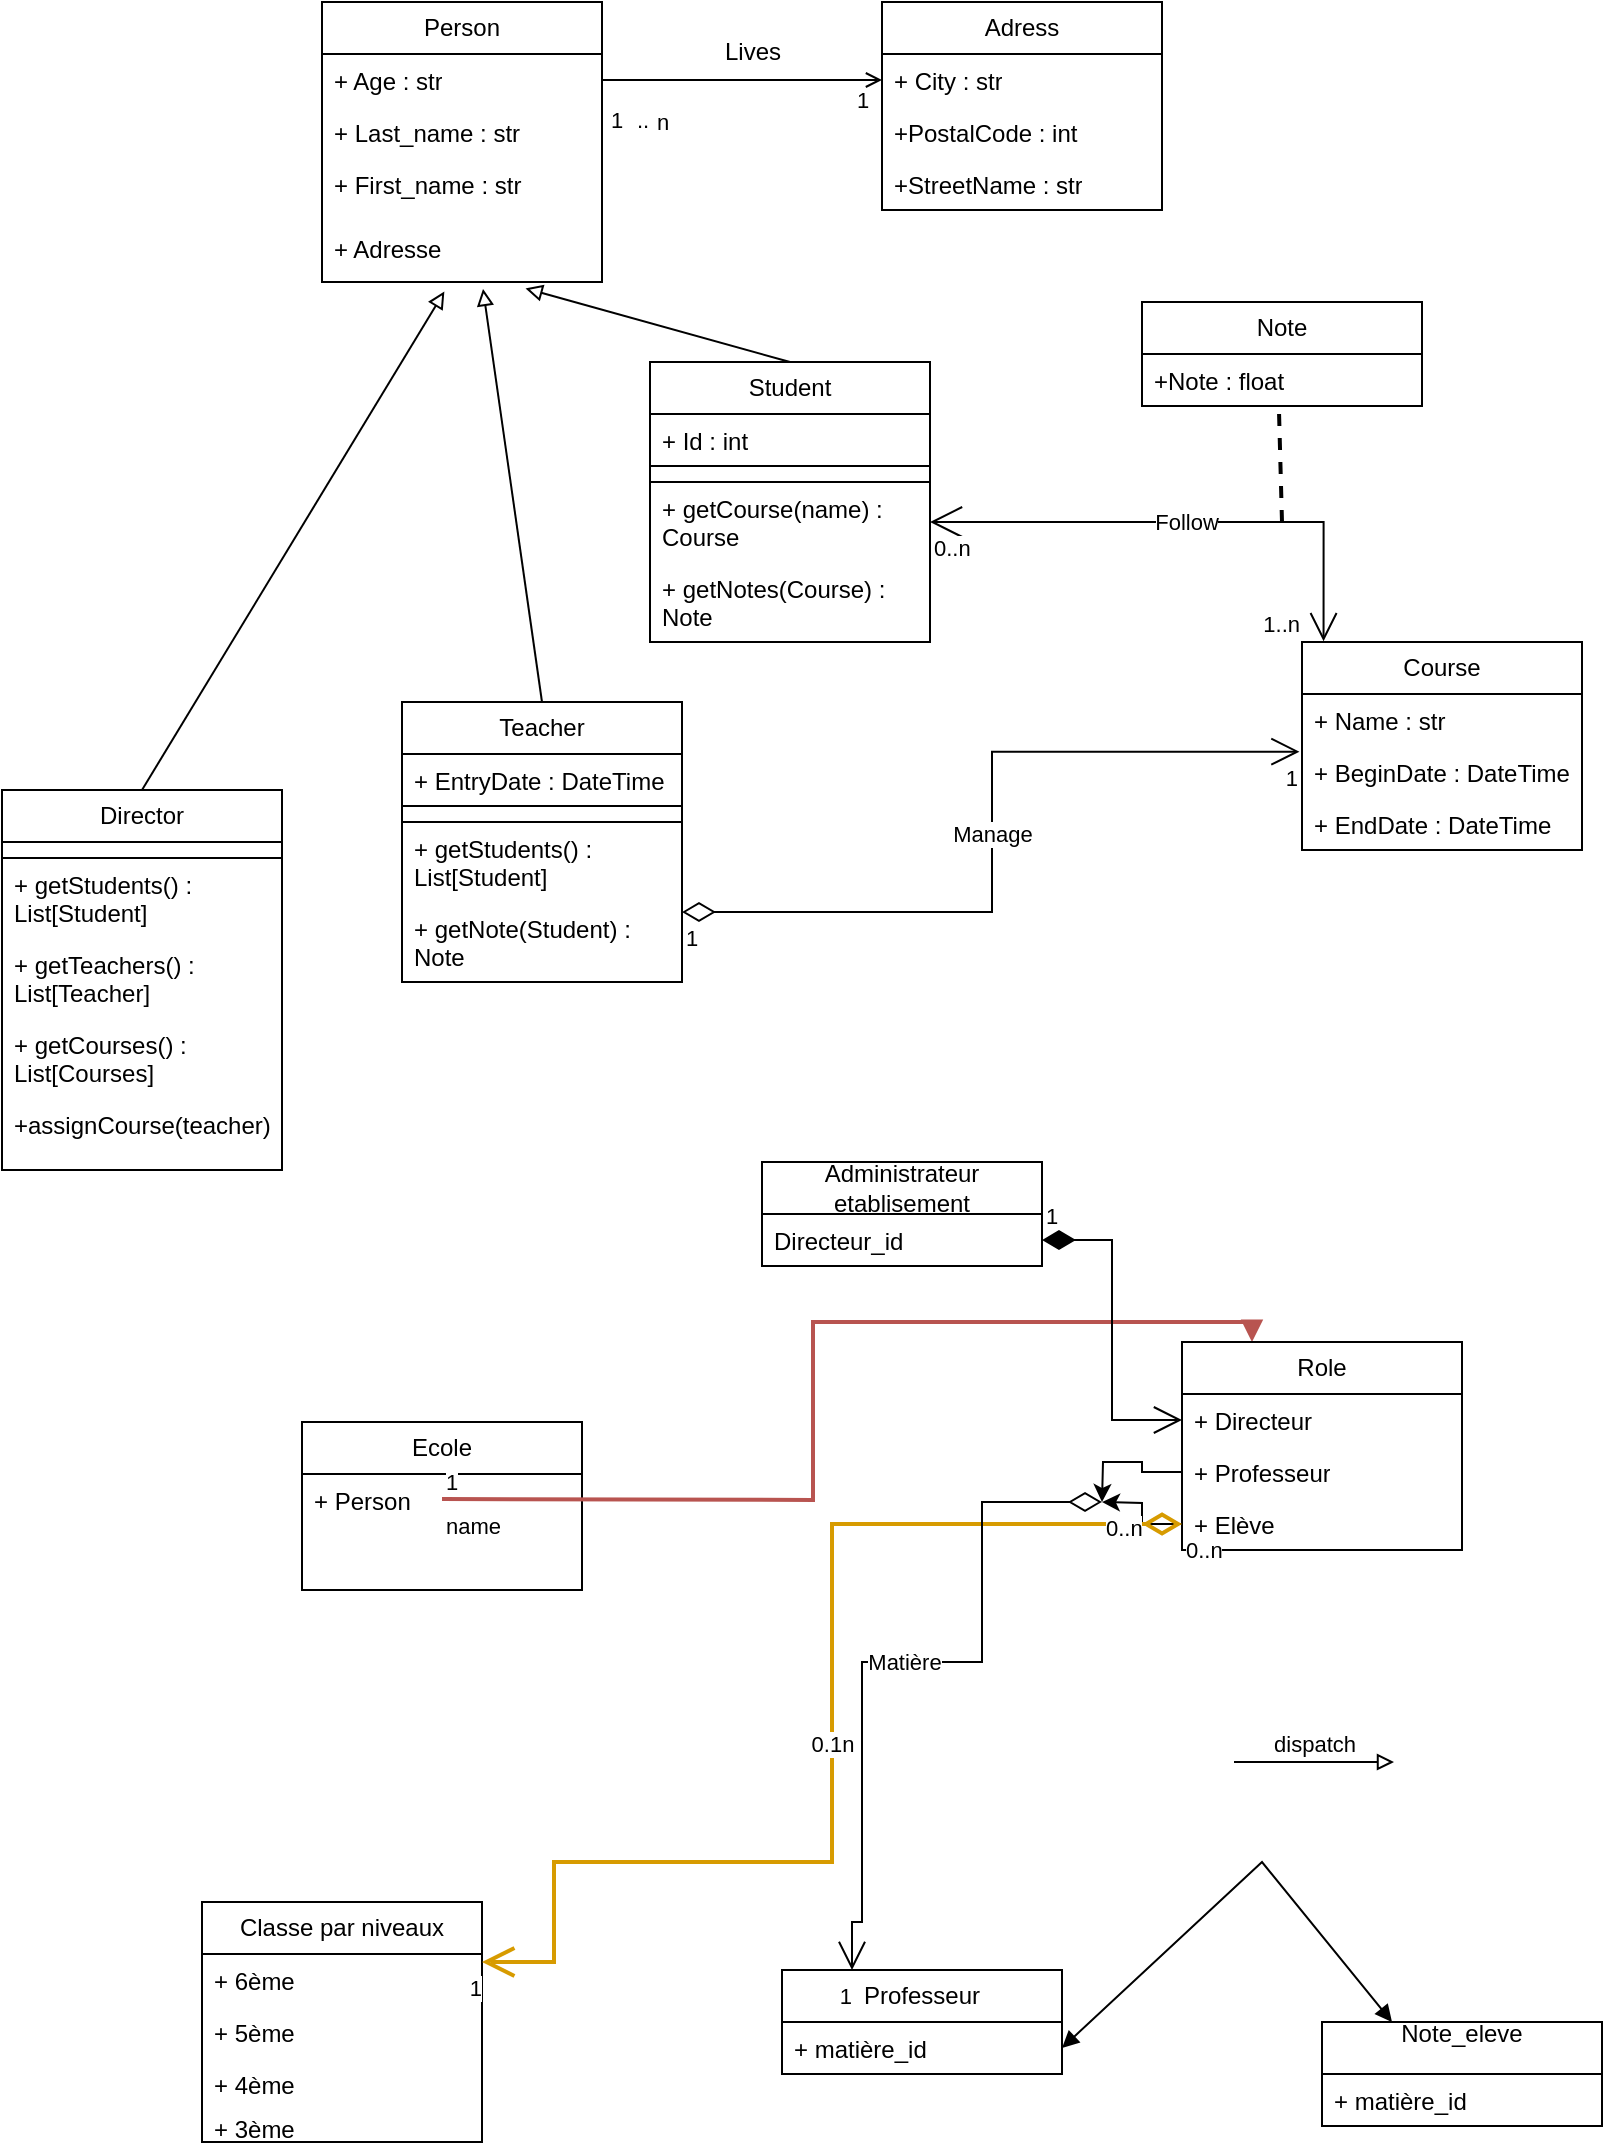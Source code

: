 <mxfile version="22.1.22" type="embed">
  <diagram name="Page-1" id="5e1hApsxt1_k2KYxcRRe">
    <mxGraphModel dx="1444" dy="544" grid="1" gridSize="10" guides="1" tooltips="1" connect="1" arrows="1" fold="1" page="1" pageScale="1" pageWidth="827" pageHeight="1169" math="0" shadow="0">
      <root>
        <mxCell id="0" />
        <mxCell id="1" parent="0" />
        <mxCell id="7RP-uATYo-zg8z5QoFsl-6" value="Ecole" style="swimlane;fontStyle=0;childLayout=stackLayout;horizontal=1;startSize=26;fillColor=none;horizontalStack=0;resizeParent=1;resizeParentMax=0;resizeLast=0;collapsible=1;marginBottom=0;whiteSpace=wrap;html=1;" parent="1" vertex="1">
          <mxGeometry x="100" y="770" width="140" height="84" as="geometry" />
        </mxCell>
        <mxCell id="7RP-uATYo-zg8z5QoFsl-7" value="+ Person" style="text;strokeColor=none;fillColor=none;align=left;verticalAlign=top;spacingLeft=4;spacingRight=4;overflow=hidden;rotatable=0;points=[[0,0.5],[1,0.5]];portConstraint=eastwest;whiteSpace=wrap;html=1;" parent="7RP-uATYo-zg8z5QoFsl-6" vertex="1">
          <mxGeometry y="26" width="140" height="26" as="geometry" />
        </mxCell>
        <mxCell id="mFrYlg1bk1QKZE4jiOjr-11" value="name" style="endArrow=block;endFill=1;html=1;edgeStyle=orthogonalEdgeStyle;align=left;verticalAlign=top;rounded=0;entryX=0.25;entryY=0;entryDx=0;entryDy=0;fillColor=#f8cecc;strokeColor=#b85450;strokeWidth=2;" parent="7RP-uATYo-zg8z5QoFsl-6" target="mFrYlg1bk1QKZE4jiOjr-1" edge="1">
          <mxGeometry x="-1" relative="1" as="geometry">
            <mxPoint x="70" y="38.5" as="sourcePoint" />
            <mxPoint x="230" y="38.5" as="targetPoint" />
          </mxGeometry>
        </mxCell>
        <mxCell id="mFrYlg1bk1QKZE4jiOjr-12" value="1" style="edgeLabel;resizable=0;html=1;align=left;verticalAlign=bottom;" parent="mFrYlg1bk1QKZE4jiOjr-11" connectable="0" vertex="1">
          <mxGeometry x="-1" relative="1" as="geometry" />
        </mxCell>
        <mxCell id="7RP-uATYo-zg8z5QoFsl-9" value="&lt;div&gt;&lt;div&gt;&lt;br&gt;&lt;/div&gt;&lt;/div&gt;" style="text;strokeColor=none;fillColor=none;align=left;verticalAlign=top;spacingLeft=4;spacingRight=4;overflow=hidden;rotatable=0;points=[[0,0.5],[1,0.5]];portConstraint=eastwest;whiteSpace=wrap;html=1;" parent="7RP-uATYo-zg8z5QoFsl-6" vertex="1">
          <mxGeometry y="52" width="140" height="32" as="geometry" />
        </mxCell>
        <mxCell id="7RP-uATYo-zg8z5QoFsl-10" value="Classe par niveaux" style="swimlane;fontStyle=0;childLayout=stackLayout;horizontal=1;startSize=26;fillColor=none;horizontalStack=0;resizeParent=1;resizeParentMax=0;resizeLast=0;collapsible=1;marginBottom=0;whiteSpace=wrap;html=1;" parent="1" vertex="1">
          <mxGeometry x="50" y="1010" width="140" height="120" as="geometry" />
        </mxCell>
        <mxCell id="7RP-uATYo-zg8z5QoFsl-11" value="+ 6ème" style="text;strokeColor=none;fillColor=none;align=left;verticalAlign=top;spacingLeft=4;spacingRight=4;overflow=hidden;rotatable=0;points=[[0,0.5],[1,0.5]];portConstraint=eastwest;whiteSpace=wrap;html=1;" parent="7RP-uATYo-zg8z5QoFsl-10" vertex="1">
          <mxGeometry y="26" width="140" height="26" as="geometry" />
        </mxCell>
        <mxCell id="7RP-uATYo-zg8z5QoFsl-12" value="+ 5ème" style="text;strokeColor=none;fillColor=none;align=left;verticalAlign=top;spacingLeft=4;spacingRight=4;overflow=hidden;rotatable=0;points=[[0,0.5],[1,0.5]];portConstraint=eastwest;whiteSpace=wrap;html=1;" parent="7RP-uATYo-zg8z5QoFsl-10" vertex="1">
          <mxGeometry y="52" width="140" height="26" as="geometry" />
        </mxCell>
        <mxCell id="7RP-uATYo-zg8z5QoFsl-13" value="+ 4ème" style="text;strokeColor=none;fillColor=none;align=left;verticalAlign=top;spacingLeft=4;spacingRight=4;overflow=hidden;rotatable=0;points=[[0,0.5],[1,0.5]];portConstraint=eastwest;whiteSpace=wrap;html=1;" parent="7RP-uATYo-zg8z5QoFsl-10" vertex="1">
          <mxGeometry y="78" width="140" height="22" as="geometry" />
        </mxCell>
        <mxCell id="mFrYlg1bk1QKZE4jiOjr-32" value="+ 3ème" style="text;strokeColor=none;fillColor=none;align=left;verticalAlign=top;spacingLeft=4;spacingRight=4;overflow=hidden;rotatable=0;points=[[0,0.5],[1,0.5]];portConstraint=eastwest;whiteSpace=wrap;html=1;" parent="7RP-uATYo-zg8z5QoFsl-10" vertex="1">
          <mxGeometry y="100" width="140" height="20" as="geometry" />
        </mxCell>
        <mxCell id="mFrYlg1bk1QKZE4jiOjr-1" value="Role" style="swimlane;fontStyle=0;childLayout=stackLayout;horizontal=1;startSize=26;fillColor=none;horizontalStack=0;resizeParent=1;resizeParentMax=0;resizeLast=0;collapsible=1;marginBottom=0;whiteSpace=wrap;html=1;" parent="1" vertex="1">
          <mxGeometry x="540" y="730" width="140" height="104" as="geometry" />
        </mxCell>
        <mxCell id="mFrYlg1bk1QKZE4jiOjr-2" value="+ Directeur" style="text;strokeColor=none;fillColor=none;align=left;verticalAlign=top;spacingLeft=4;spacingRight=4;overflow=hidden;rotatable=0;points=[[0,0.5],[1,0.5]];portConstraint=eastwest;whiteSpace=wrap;html=1;" parent="mFrYlg1bk1QKZE4jiOjr-1" vertex="1">
          <mxGeometry y="26" width="140" height="26" as="geometry" />
        </mxCell>
        <mxCell id="mFrYlg1bk1QKZE4jiOjr-38" style="edgeStyle=orthogonalEdgeStyle;rounded=0;orthogonalLoop=1;jettySize=auto;html=1;exitX=0;exitY=0.5;exitDx=0;exitDy=0;" parent="mFrYlg1bk1QKZE4jiOjr-1" source="mFrYlg1bk1QKZE4jiOjr-3" edge="1">
          <mxGeometry relative="1" as="geometry">
            <mxPoint x="-40" y="80" as="targetPoint" />
          </mxGeometry>
        </mxCell>
        <mxCell id="mFrYlg1bk1QKZE4jiOjr-3" value="+ Professeur" style="text;strokeColor=none;fillColor=none;align=left;verticalAlign=top;spacingLeft=4;spacingRight=4;overflow=hidden;rotatable=0;points=[[0,0.5],[1,0.5]];portConstraint=eastwest;whiteSpace=wrap;html=1;" parent="mFrYlg1bk1QKZE4jiOjr-1" vertex="1">
          <mxGeometry y="52" width="140" height="26" as="geometry" />
        </mxCell>
        <mxCell id="mFrYlg1bk1QKZE4jiOjr-40" style="edgeStyle=orthogonalEdgeStyle;rounded=0;orthogonalLoop=1;jettySize=auto;html=1;exitX=0;exitY=0.5;exitDx=0;exitDy=0;" parent="mFrYlg1bk1QKZE4jiOjr-1" source="mFrYlg1bk1QKZE4jiOjr-4" edge="1">
          <mxGeometry relative="1" as="geometry">
            <mxPoint x="-40" y="80" as="targetPoint" />
          </mxGeometry>
        </mxCell>
        <mxCell id="mFrYlg1bk1QKZE4jiOjr-4" value="+ Elève" style="text;strokeColor=none;fillColor=none;align=left;verticalAlign=top;spacingLeft=4;spacingRight=4;overflow=hidden;rotatable=0;points=[[0,0.5],[1,0.5]];portConstraint=eastwest;whiteSpace=wrap;html=1;" parent="mFrYlg1bk1QKZE4jiOjr-1" vertex="1">
          <mxGeometry y="78" width="140" height="26" as="geometry" />
        </mxCell>
        <mxCell id="mFrYlg1bk1QKZE4jiOjr-18" value="0.1n" style="endArrow=open;html=1;endSize=12;startArrow=diamondThin;startSize=14;startFill=0;edgeStyle=orthogonalEdgeStyle;rounded=0;exitX=0;exitY=0.5;exitDx=0;exitDy=0;entryX=1;entryY=0.25;entryDx=0;entryDy=0;strokeWidth=2;fillColor=#ffe6cc;strokeColor=#d79b00;" parent="1" source="mFrYlg1bk1QKZE4jiOjr-4" target="7RP-uATYo-zg8z5QoFsl-10" edge="1">
          <mxGeometry relative="1" as="geometry">
            <mxPoint x="150" y="1080" as="sourcePoint" />
            <mxPoint x="310" y="1080" as="targetPoint" />
            <Array as="points">
              <mxPoint x="365" y="821" />
              <mxPoint x="365" y="990" />
              <mxPoint x="226" y="990" />
              <mxPoint x="226" y="1040" />
            </Array>
          </mxGeometry>
        </mxCell>
        <mxCell id="mFrYlg1bk1QKZE4jiOjr-19" value="0..n" style="edgeLabel;resizable=0;html=1;align=left;verticalAlign=top;" parent="mFrYlg1bk1QKZE4jiOjr-18" connectable="0" vertex="1">
          <mxGeometry x="-1" relative="1" as="geometry" />
        </mxCell>
        <mxCell id="mFrYlg1bk1QKZE4jiOjr-20" value="1" style="edgeLabel;resizable=0;html=1;align=right;verticalAlign=top;" parent="mFrYlg1bk1QKZE4jiOjr-18" connectable="0" vertex="1">
          <mxGeometry x="1" relative="1" as="geometry" />
        </mxCell>
        <mxCell id="mFrYlg1bk1QKZE4jiOjr-21" value="Note_eleve&lt;div&gt;&lt;br&gt;&lt;/div&gt;" style="swimlane;fontStyle=0;childLayout=stackLayout;horizontal=1;startSize=26;fillColor=none;horizontalStack=0;resizeParent=1;resizeParentMax=0;resizeLast=0;collapsible=1;marginBottom=0;whiteSpace=wrap;html=1;" parent="1" vertex="1">
          <mxGeometry x="610" y="1070" width="140" height="52" as="geometry" />
        </mxCell>
        <mxCell id="mFrYlg1bk1QKZE4jiOjr-23" value="+ matière_id" style="text;strokeColor=none;fillColor=none;align=left;verticalAlign=top;spacingLeft=4;spacingRight=4;overflow=hidden;rotatable=0;points=[[0,0.5],[1,0.5]];portConstraint=eastwest;whiteSpace=wrap;html=1;" parent="mFrYlg1bk1QKZE4jiOjr-21" vertex="1">
          <mxGeometry y="26" width="140" height="26" as="geometry" />
        </mxCell>
        <mxCell id="mFrYlg1bk1QKZE4jiOjr-25" value="" style="endArrow=block;startArrow=block;endFill=1;startFill=1;html=1;rounded=0;entryX=0.25;entryY=0;entryDx=0;entryDy=0;exitX=1;exitY=0.5;exitDx=0;exitDy=0;" parent="1" source="mFrYlg1bk1QKZE4jiOjr-28" target="mFrYlg1bk1QKZE4jiOjr-21" edge="1">
          <mxGeometry width="160" relative="1" as="geometry">
            <mxPoint x="580" y="860" as="sourcePoint" />
            <mxPoint x="740" y="860" as="targetPoint" />
            <Array as="points">
              <mxPoint x="580" y="990" />
            </Array>
          </mxGeometry>
        </mxCell>
        <mxCell id="mFrYlg1bk1QKZE4jiOjr-27" value="Professeur" style="swimlane;fontStyle=0;childLayout=stackLayout;horizontal=1;startSize=26;fillColor=none;horizontalStack=0;resizeParent=1;resizeParentMax=0;resizeLast=0;collapsible=1;marginBottom=0;whiteSpace=wrap;html=1;" parent="1" vertex="1">
          <mxGeometry x="340" y="1044" width="140" height="52" as="geometry" />
        </mxCell>
        <mxCell id="mFrYlg1bk1QKZE4jiOjr-28" value="+ matière_id" style="text;strokeColor=none;fillColor=none;align=left;verticalAlign=top;spacingLeft=4;spacingRight=4;overflow=hidden;rotatable=0;points=[[0,0.5],[1,0.5]];portConstraint=eastwest;whiteSpace=wrap;html=1;" parent="mFrYlg1bk1QKZE4jiOjr-27" vertex="1">
          <mxGeometry y="26" width="140" height="26" as="geometry" />
        </mxCell>
        <mxCell id="mFrYlg1bk1QKZE4jiOjr-34" value="Matière" style="endArrow=open;html=1;endSize=12;startArrow=diamondThin;startSize=14;startFill=0;edgeStyle=orthogonalEdgeStyle;rounded=0;exitX=0;exitY=0.5;exitDx=0;exitDy=0;entryX=0.25;entryY=0;entryDx=0;entryDy=0;" parent="1" target="mFrYlg1bk1QKZE4jiOjr-27" edge="1">
          <mxGeometry relative="1" as="geometry">
            <mxPoint x="500" y="810" as="sourcePoint" />
            <mxPoint x="380" y="1035" as="targetPoint" />
            <Array as="points">
              <mxPoint x="440" y="810" />
              <mxPoint x="440" y="890" />
              <mxPoint x="380" y="890" />
              <mxPoint x="380" y="1020" />
            </Array>
          </mxGeometry>
        </mxCell>
        <mxCell id="mFrYlg1bk1QKZE4jiOjr-35" value="0..n" style="edgeLabel;resizable=0;html=1;align=left;verticalAlign=top;" parent="mFrYlg1bk1QKZE4jiOjr-34" connectable="0" vertex="1">
          <mxGeometry x="-1" relative="1" as="geometry" />
        </mxCell>
        <mxCell id="mFrYlg1bk1QKZE4jiOjr-36" value="1" style="edgeLabel;resizable=0;html=1;align=right;verticalAlign=top;" parent="mFrYlg1bk1QKZE4jiOjr-34" connectable="0" vertex="1">
          <mxGeometry x="1" relative="1" as="geometry" />
        </mxCell>
        <mxCell id="mFrYlg1bk1QKZE4jiOjr-45" value="Administrateur etablisement" style="swimlane;fontStyle=0;childLayout=stackLayout;horizontal=1;startSize=26;fillColor=none;horizontalStack=0;resizeParent=1;resizeParentMax=0;resizeLast=0;collapsible=1;marginBottom=0;whiteSpace=wrap;html=1;" parent="1" vertex="1">
          <mxGeometry x="330" y="640" width="140" height="52" as="geometry" />
        </mxCell>
        <mxCell id="mFrYlg1bk1QKZE4jiOjr-46" value="Directeur_id" style="text;strokeColor=none;fillColor=none;align=left;verticalAlign=top;spacingLeft=4;spacingRight=4;overflow=hidden;rotatable=0;points=[[0,0.5],[1,0.5]];portConstraint=eastwest;whiteSpace=wrap;html=1;" parent="mFrYlg1bk1QKZE4jiOjr-45" vertex="1">
          <mxGeometry y="26" width="140" height="26" as="geometry" />
        </mxCell>
        <mxCell id="mFrYlg1bk1QKZE4jiOjr-50" value="1" style="endArrow=open;html=1;endSize=12;startArrow=diamondThin;startSize=14;startFill=1;edgeStyle=orthogonalEdgeStyle;align=left;verticalAlign=bottom;rounded=0;exitX=1;exitY=0.5;exitDx=0;exitDy=0;entryX=0;entryY=0.5;entryDx=0;entryDy=0;" parent="1" source="mFrYlg1bk1QKZE4jiOjr-46" target="mFrYlg1bk1QKZE4jiOjr-2" edge="1">
          <mxGeometry x="-1" y="3" relative="1" as="geometry">
            <mxPoint x="606" y="580" as="sourcePoint" />
            <mxPoint x="766" y="580" as="targetPoint" />
          </mxGeometry>
        </mxCell>
        <mxCell id="mFrYlg1bk1QKZE4jiOjr-51" value="dispatch" style="html=1;verticalAlign=bottom;endArrow=block;curved=0;rounded=0;endFill=0;" parent="1" edge="1">
          <mxGeometry width="80" relative="1" as="geometry">
            <mxPoint x="566" y="940" as="sourcePoint" />
            <mxPoint x="646" y="940" as="targetPoint" />
          </mxGeometry>
        </mxCell>
        <mxCell id="mFrYlg1bk1QKZE4jiOjr-52" value="Person" style="swimlane;fontStyle=0;childLayout=stackLayout;horizontal=1;startSize=26;fillColor=none;horizontalStack=0;resizeParent=1;resizeParentMax=0;resizeLast=0;collapsible=1;marginBottom=0;whiteSpace=wrap;html=1;" parent="1" vertex="1">
          <mxGeometry x="110" y="60" width="140" height="140" as="geometry" />
        </mxCell>
        <mxCell id="mFrYlg1bk1QKZE4jiOjr-53" value="+ Age : str" style="text;strokeColor=none;fillColor=none;align=left;verticalAlign=top;spacingLeft=4;spacingRight=4;overflow=hidden;rotatable=0;points=[[0,0.5],[1,0.5]];portConstraint=eastwest;whiteSpace=wrap;html=1;" parent="mFrYlg1bk1QKZE4jiOjr-52" vertex="1">
          <mxGeometry y="26" width="140" height="26" as="geometry" />
        </mxCell>
        <mxCell id="mFrYlg1bk1QKZE4jiOjr-54" value="+ Last_name : str" style="text;strokeColor=none;fillColor=none;align=left;verticalAlign=top;spacingLeft=4;spacingRight=4;overflow=hidden;rotatable=0;points=[[0,0.5],[1,0.5]];portConstraint=eastwest;whiteSpace=wrap;html=1;" parent="mFrYlg1bk1QKZE4jiOjr-52" vertex="1">
          <mxGeometry y="52" width="140" height="26" as="geometry" />
        </mxCell>
        <mxCell id="mFrYlg1bk1QKZE4jiOjr-55" value="+ First_name : str" style="text;strokeColor=none;fillColor=none;align=left;verticalAlign=top;spacingLeft=4;spacingRight=4;overflow=hidden;rotatable=0;points=[[0,0.5],[1,0.5]];portConstraint=eastwest;whiteSpace=wrap;html=1;" parent="mFrYlg1bk1QKZE4jiOjr-52" vertex="1">
          <mxGeometry y="78" width="140" height="32" as="geometry" />
        </mxCell>
        <mxCell id="mFrYlg1bk1QKZE4jiOjr-56" value="+ Adresse" style="text;strokeColor=none;fillColor=none;align=left;verticalAlign=top;spacingLeft=4;spacingRight=4;overflow=hidden;rotatable=0;points=[[0,0.5],[1,0.5]];portConstraint=eastwest;whiteSpace=wrap;html=1;" parent="mFrYlg1bk1QKZE4jiOjr-52" vertex="1">
          <mxGeometry y="110" width="140" height="30" as="geometry" />
        </mxCell>
        <mxCell id="mFrYlg1bk1QKZE4jiOjr-57" value="&lt;span style=&quot;text-align: left;&quot;&gt;Adress&lt;/span&gt;" style="swimlane;fontStyle=0;childLayout=stackLayout;horizontal=1;startSize=26;fillColor=none;horizontalStack=0;resizeParent=1;resizeParentMax=0;resizeLast=0;collapsible=1;marginBottom=0;whiteSpace=wrap;html=1;" parent="1" vertex="1">
          <mxGeometry x="390" y="60" width="140" height="104" as="geometry" />
        </mxCell>
        <mxCell id="mFrYlg1bk1QKZE4jiOjr-58" value="+ City : str" style="text;strokeColor=none;fillColor=none;align=left;verticalAlign=top;spacingLeft=4;spacingRight=4;overflow=hidden;rotatable=0;points=[[0,0.5],[1,0.5]];portConstraint=eastwest;whiteSpace=wrap;html=1;" parent="mFrYlg1bk1QKZE4jiOjr-57" vertex="1">
          <mxGeometry y="26" width="140" height="26" as="geometry" />
        </mxCell>
        <mxCell id="mFrYlg1bk1QKZE4jiOjr-59" value="+PostalCode : int" style="text;strokeColor=none;fillColor=none;align=left;verticalAlign=top;spacingLeft=4;spacingRight=4;overflow=hidden;rotatable=0;points=[[0,0.5],[1,0.5]];portConstraint=eastwest;whiteSpace=wrap;html=1;" parent="mFrYlg1bk1QKZE4jiOjr-57" vertex="1">
          <mxGeometry y="52" width="140" height="26" as="geometry" />
        </mxCell>
        <mxCell id="mFrYlg1bk1QKZE4jiOjr-60" value="+StreetName : str" style="text;strokeColor=none;fillColor=none;align=left;verticalAlign=top;spacingLeft=4;spacingRight=4;overflow=hidden;rotatable=0;points=[[0,0.5],[1,0.5]];portConstraint=eastwest;whiteSpace=wrap;html=1;" parent="mFrYlg1bk1QKZE4jiOjr-57" vertex="1">
          <mxGeometry y="78" width="140" height="26" as="geometry" />
        </mxCell>
        <mxCell id="mFrYlg1bk1QKZE4jiOjr-61" value="" style="endArrow=none;endFill=0;html=1;rounded=0;entryX=1;entryY=0.5;entryDx=0;entryDy=0;exitX=0;exitY=0.5;exitDx=0;exitDy=0;startArrow=open;startFill=0;" parent="1" target="mFrYlg1bk1QKZE4jiOjr-53" edge="1" source="mFrYlg1bk1QKZE4jiOjr-58">
          <mxGeometry width="160" relative="1" as="geometry">
            <mxPoint x="390" y="60" as="sourcePoint" />
            <mxPoint x="380" y="90" as="targetPoint" />
          </mxGeometry>
        </mxCell>
        <mxCell id="mFrYlg1bk1QKZE4jiOjr-63" value="n" style="edgeLabel;html=1;align=center;verticalAlign=middle;resizable=0;points=[];" parent="mFrYlg1bk1QKZE4jiOjr-61" vertex="1" connectable="0">
          <mxGeometry x="-0.79" relative="1" as="geometry">
            <mxPoint x="-96" y="21" as="offset" />
          </mxGeometry>
        </mxCell>
        <mxCell id="mFrYlg1bk1QKZE4jiOjr-65" value="1" style="edgeLabel;html=1;align=center;verticalAlign=middle;resizable=0;points=[];" parent="mFrYlg1bk1QKZE4jiOjr-61" vertex="1" connectable="0">
          <mxGeometry x="0.831" relative="1" as="geometry">
            <mxPoint x="-5" y="20" as="offset" />
          </mxGeometry>
        </mxCell>
        <mxCell id="mFrYlg1bk1QKZE4jiOjr-66" value=".." style="edgeLabel;html=1;align=center;verticalAlign=middle;resizable=0;points=[];" parent="mFrYlg1bk1QKZE4jiOjr-61" vertex="1" connectable="0">
          <mxGeometry x="-0.123" y="1" relative="1" as="geometry">
            <mxPoint x="-59" y="19" as="offset" />
          </mxGeometry>
        </mxCell>
        <mxCell id="mFrYlg1bk1QKZE4jiOjr-67" value="1" style="edgeLabel;html=1;align=center;verticalAlign=middle;resizable=0;points=[];" parent="mFrYlg1bk1QKZE4jiOjr-61" vertex="1" connectable="0">
          <mxGeometry x="0.844" y="2" relative="1" as="geometry">
            <mxPoint x="119" y="8" as="offset" />
          </mxGeometry>
        </mxCell>
        <mxCell id="0-rDXfHknbJrmzrThzKK-1" value="Lives" style="text;html=1;align=center;verticalAlign=middle;resizable=0;points=[];autosize=1;strokeColor=none;fillColor=none;" parent="1" vertex="1">
          <mxGeometry x="300" y="70" width="50" height="30" as="geometry" />
        </mxCell>
        <mxCell id="0-rDXfHknbJrmzrThzKK-2" value="Student" style="swimlane;fontStyle=0;childLayout=stackLayout;horizontal=1;startSize=26;fillColor=none;horizontalStack=0;resizeParent=1;resizeParentMax=0;resizeLast=0;collapsible=1;marginBottom=0;whiteSpace=wrap;html=1;" parent="1" vertex="1">
          <mxGeometry x="274" y="240" width="140" height="140" as="geometry">
            <mxRectangle x="270" y="230" width="80" height="30" as="alternateBounds" />
          </mxGeometry>
        </mxCell>
        <mxCell id="0-rDXfHknbJrmzrThzKK-3" value="+ Id : int" style="text;strokeColor=none;fillColor=none;align=left;verticalAlign=top;spacingLeft=4;spacingRight=4;overflow=hidden;rotatable=0;points=[[0,0.5],[1,0.5]];portConstraint=eastwest;whiteSpace=wrap;html=1;" parent="0-rDXfHknbJrmzrThzKK-2" vertex="1">
          <mxGeometry y="26" width="140" height="26" as="geometry" />
        </mxCell>
        <mxCell id="10" value="" style="rounded=0;whiteSpace=wrap;html=1;" parent="0-rDXfHknbJrmzrThzKK-2" vertex="1">
          <mxGeometry y="52" width="140" height="8" as="geometry" />
        </mxCell>
        <mxCell id="7" value="+ getCourse(name) : Course&lt;br&gt;" style="text;strokeColor=none;fillColor=none;align=left;verticalAlign=top;spacingLeft=4;spacingRight=4;overflow=hidden;rotatable=0;points=[[0,0.5],[1,0.5]];portConstraint=eastwest;whiteSpace=wrap;html=1;" parent="0-rDXfHknbJrmzrThzKK-2" vertex="1">
          <mxGeometry y="60" width="140" height="40" as="geometry" />
        </mxCell>
        <mxCell id="16" value="+ getNotes(Course) : Note" style="text;strokeColor=none;fillColor=none;align=left;verticalAlign=top;spacingLeft=4;spacingRight=4;overflow=hidden;rotatable=0;points=[[0,0.5],[1,0.5]];portConstraint=eastwest;whiteSpace=wrap;html=1;" parent="0-rDXfHknbJrmzrThzKK-2" vertex="1">
          <mxGeometry y="100" width="140" height="40" as="geometry" />
        </mxCell>
        <mxCell id="0-rDXfHknbJrmzrThzKK-6" value="" style="endArrow=block;endFill=0;html=1;rounded=0;entryX=0.727;entryY=1.107;entryDx=0;entryDy=0;entryPerimeter=0;exitX=0.5;exitY=0;exitDx=0;exitDy=0;" parent="1" source="0-rDXfHknbJrmzrThzKK-2" target="mFrYlg1bk1QKZE4jiOjr-56" edge="1">
          <mxGeometry width="160" relative="1" as="geometry">
            <mxPoint x="340" y="210" as="sourcePoint" />
            <mxPoint x="370" y="290" as="targetPoint" />
          </mxGeometry>
        </mxCell>
        <mxCell id="0-rDXfHknbJrmzrThzKK-7" value="Teacher" style="swimlane;fontStyle=0;childLayout=stackLayout;horizontal=1;startSize=26;fillColor=none;horizontalStack=0;resizeParent=1;resizeParentMax=0;resizeLast=0;collapsible=1;marginBottom=0;whiteSpace=wrap;html=1;" parent="1" vertex="1">
          <mxGeometry x="150" y="410" width="140" height="140" as="geometry" />
        </mxCell>
        <mxCell id="0-rDXfHknbJrmzrThzKK-13" value="+ EntryDate : DateTime" style="text;strokeColor=none;fillColor=none;align=left;verticalAlign=top;spacingLeft=4;spacingRight=4;overflow=hidden;rotatable=0;points=[[0,0.5],[1,0.5]];portConstraint=eastwest;whiteSpace=wrap;html=1;" parent="0-rDXfHknbJrmzrThzKK-7" vertex="1">
          <mxGeometry y="26" width="140" height="26" as="geometry" />
        </mxCell>
        <mxCell id="13" value="" style="rounded=0;whiteSpace=wrap;html=1;" parent="0-rDXfHknbJrmzrThzKK-7" vertex="1">
          <mxGeometry y="52" width="140" height="8" as="geometry" />
        </mxCell>
        <mxCell id="14" value="+ getStudents() : List[Student]" style="text;strokeColor=none;fillColor=none;align=left;verticalAlign=top;spacingLeft=4;spacingRight=4;overflow=hidden;rotatable=0;points=[[0,0.5],[1,0.5]];portConstraint=eastwest;whiteSpace=wrap;html=1;" parent="0-rDXfHknbJrmzrThzKK-7" vertex="1">
          <mxGeometry y="60" width="140" height="40" as="geometry" />
        </mxCell>
        <mxCell id="15" value="+ getNote(Student) : Note" style="text;strokeColor=none;fillColor=none;align=left;verticalAlign=top;spacingLeft=4;spacingRight=4;overflow=hidden;rotatable=0;points=[[0,0.5],[1,0.5]];portConstraint=eastwest;whiteSpace=wrap;html=1;" parent="0-rDXfHknbJrmzrThzKK-7" vertex="1">
          <mxGeometry y="100" width="140" height="40" as="geometry" />
        </mxCell>
        <mxCell id="0-rDXfHknbJrmzrThzKK-9" value="" style="endArrow=block;endFill=0;html=1;rounded=0;entryX=0.575;entryY=1.116;entryDx=0;entryDy=0;entryPerimeter=0;exitX=0.5;exitY=0;exitDx=0;exitDy=0;" parent="1" source="0-rDXfHknbJrmzrThzKK-7" target="mFrYlg1bk1QKZE4jiOjr-56" edge="1">
          <mxGeometry width="160" relative="1" as="geometry">
            <mxPoint x="217.5" y="289" as="sourcePoint" />
            <mxPoint x="312.5" y="190" as="targetPoint" />
          </mxGeometry>
        </mxCell>
        <mxCell id="0-rDXfHknbJrmzrThzKK-11" value="Director" style="swimlane;fontStyle=0;childLayout=stackLayout;horizontal=1;startSize=26;fillColor=none;horizontalStack=0;resizeParent=1;resizeParentMax=0;resizeLast=0;collapsible=1;marginBottom=0;whiteSpace=wrap;html=1;" parent="1" vertex="1">
          <mxGeometry x="-50" y="454" width="140" height="190" as="geometry" />
        </mxCell>
        <mxCell id="18" value="" style="rounded=0;whiteSpace=wrap;html=1;" parent="0-rDXfHknbJrmzrThzKK-11" vertex="1">
          <mxGeometry y="26" width="140" height="8" as="geometry" />
        </mxCell>
        <mxCell id="19" value="+ getStudents() : List[Student]" style="text;strokeColor=none;fillColor=none;align=left;verticalAlign=top;spacingLeft=4;spacingRight=4;overflow=hidden;rotatable=0;points=[[0,0.5],[1,0.5]];portConstraint=eastwest;whiteSpace=wrap;html=1;" parent="0-rDXfHknbJrmzrThzKK-11" vertex="1">
          <mxGeometry y="34" width="140" height="40" as="geometry" />
        </mxCell>
        <mxCell id="20" value="+ getTeachers() : List[Teacher]" style="text;strokeColor=none;fillColor=none;align=left;verticalAlign=top;spacingLeft=4;spacingRight=4;overflow=hidden;rotatable=0;points=[[0,0.5],[1,0.5]];portConstraint=eastwest;whiteSpace=wrap;html=1;" parent="0-rDXfHknbJrmzrThzKK-11" vertex="1">
          <mxGeometry y="74" width="140" height="40" as="geometry" />
        </mxCell>
        <mxCell id="21" value="+ getCourses() : List[Courses]" style="text;strokeColor=none;fillColor=none;align=left;verticalAlign=top;spacingLeft=4;spacingRight=4;overflow=hidden;rotatable=0;points=[[0,0.5],[1,0.5]];portConstraint=eastwest;whiteSpace=wrap;html=1;" parent="0-rDXfHknbJrmzrThzKK-11" vertex="1">
          <mxGeometry y="114" width="140" height="40" as="geometry" />
        </mxCell>
        <mxCell id="22" value="+assignCourse(teacher)" style="text;strokeColor=none;fillColor=none;align=left;verticalAlign=top;spacingLeft=4;spacingRight=4;overflow=hidden;rotatable=0;points=[[0,0.5],[1,0.5]];portConstraint=eastwest;whiteSpace=wrap;html=1;" parent="0-rDXfHknbJrmzrThzKK-11" vertex="1">
          <mxGeometry y="154" width="140" height="36" as="geometry" />
        </mxCell>
        <mxCell id="0-rDXfHknbJrmzrThzKK-12" value="" style="endArrow=block;endFill=0;html=1;rounded=0;entryX=0.437;entryY=1.16;entryDx=0;entryDy=0;entryPerimeter=0;exitX=0.5;exitY=0;exitDx=0;exitDy=0;" parent="1" source="0-rDXfHknbJrmzrThzKK-11" target="mFrYlg1bk1QKZE4jiOjr-56" edge="1">
          <mxGeometry width="160" relative="1" as="geometry">
            <mxPoint x="315" y="310" as="sourcePoint" />
            <mxPoint x="240" y="213" as="targetPoint" />
          </mxGeometry>
        </mxCell>
        <mxCell id="0-rDXfHknbJrmzrThzKK-14" value="Course" style="swimlane;fontStyle=0;childLayout=stackLayout;horizontal=1;startSize=26;fillColor=none;horizontalStack=0;resizeParent=1;resizeParentMax=0;resizeLast=0;collapsible=1;marginBottom=0;whiteSpace=wrap;html=1;" parent="1" vertex="1">
          <mxGeometry x="600" y="380" width="140" height="104" as="geometry" />
        </mxCell>
        <mxCell id="0-rDXfHknbJrmzrThzKK-15" value="+ Name : str" style="text;strokeColor=none;fillColor=none;align=left;verticalAlign=top;spacingLeft=4;spacingRight=4;overflow=hidden;rotatable=0;points=[[0,0.5],[1,0.5]];portConstraint=eastwest;whiteSpace=wrap;html=1;" parent="0-rDXfHknbJrmzrThzKK-14" vertex="1">
          <mxGeometry y="26" width="140" height="26" as="geometry" />
        </mxCell>
        <mxCell id="0-rDXfHknbJrmzrThzKK-16" value="+ BeginDate : DateTime" style="text;strokeColor=none;fillColor=none;align=left;verticalAlign=top;spacingLeft=4;spacingRight=4;overflow=hidden;rotatable=0;points=[[0,0.5],[1,0.5]];portConstraint=eastwest;whiteSpace=wrap;html=1;" parent="0-rDXfHknbJrmzrThzKK-14" vertex="1">
          <mxGeometry y="52" width="140" height="26" as="geometry" />
        </mxCell>
        <mxCell id="0-rDXfHknbJrmzrThzKK-17" value="+ EndDate : DateTime" style="text;strokeColor=none;fillColor=none;align=left;verticalAlign=top;spacingLeft=4;spacingRight=4;overflow=hidden;rotatable=0;points=[[0,0.5],[1,0.5]];portConstraint=eastwest;whiteSpace=wrap;html=1;" parent="0-rDXfHknbJrmzrThzKK-14" vertex="1">
          <mxGeometry y="78" width="140" height="26" as="geometry" />
        </mxCell>
        <mxCell id="0-rDXfHknbJrmzrThzKK-18" value="Note" style="swimlane;fontStyle=0;childLayout=stackLayout;horizontal=1;startSize=26;fillColor=none;horizontalStack=0;resizeParent=1;resizeParentMax=0;resizeLast=0;collapsible=1;marginBottom=0;whiteSpace=wrap;html=1;" parent="1" vertex="1">
          <mxGeometry x="520" y="210" width="140" height="52" as="geometry" />
        </mxCell>
        <mxCell id="0-rDXfHknbJrmzrThzKK-19" value="+Note : float" style="text;strokeColor=none;fillColor=none;align=left;verticalAlign=top;spacingLeft=4;spacingRight=4;overflow=hidden;rotatable=0;points=[[0,0.5],[1,0.5]];portConstraint=eastwest;whiteSpace=wrap;html=1;" parent="0-rDXfHknbJrmzrThzKK-18" vertex="1">
          <mxGeometry y="26" width="140" height="26" as="geometry" />
        </mxCell>
        <mxCell id="0-rDXfHknbJrmzrThzKK-23" value="Manage" style="endArrow=open;html=1;endSize=12;startArrow=diamondThin;startSize=14;startFill=0;edgeStyle=orthogonalEdgeStyle;rounded=0;exitX=1;exitY=0.75;exitDx=0;exitDy=0;entryX=-0.009;entryY=0.11;entryDx=0;entryDy=0;entryPerimeter=0;" parent="1" source="0-rDXfHknbJrmzrThzKK-7" target="0-rDXfHknbJrmzrThzKK-16" edge="1">
          <mxGeometry relative="1" as="geometry">
            <mxPoint x="310" y="350" as="sourcePoint" />
            <mxPoint x="470" y="350" as="targetPoint" />
          </mxGeometry>
        </mxCell>
        <mxCell id="0-rDXfHknbJrmzrThzKK-24" value="1" style="edgeLabel;resizable=0;html=1;align=left;verticalAlign=top;" parent="0-rDXfHknbJrmzrThzKK-23" connectable="0" vertex="1">
          <mxGeometry x="-1" relative="1" as="geometry" />
        </mxCell>
        <mxCell id="0-rDXfHknbJrmzrThzKK-25" value="1" style="edgeLabel;resizable=0;html=1;align=right;verticalAlign=top;" parent="0-rDXfHknbJrmzrThzKK-23" connectable="0" vertex="1">
          <mxGeometry x="1" relative="1" as="geometry" />
        </mxCell>
        <mxCell id="0-rDXfHknbJrmzrThzKK-31" value="Follow" style="endArrow=open;html=1;endSize=12;startArrow=open;startSize=14;startFill=0;edgeStyle=orthogonalEdgeStyle;rounded=0;entryX=0.077;entryY=-0.004;entryDx=0;entryDy=0;entryPerimeter=0;exitX=1;exitY=0.5;exitDx=0;exitDy=0;" parent="1" source="7" target="0-rDXfHknbJrmzrThzKK-14" edge="1">
          <mxGeometry relative="1" as="geometry">
            <mxPoint x="430" y="260" as="sourcePoint" />
            <mxPoint x="570" y="330" as="targetPoint" />
          </mxGeometry>
        </mxCell>
        <mxCell id="0-rDXfHknbJrmzrThzKK-32" value="0..n" style="edgeLabel;resizable=0;html=1;align=left;verticalAlign=top;" parent="0-rDXfHknbJrmzrThzKK-31" connectable="0" vertex="1">
          <mxGeometry x="-1" relative="1" as="geometry" />
        </mxCell>
        <mxCell id="0-rDXfHknbJrmzrThzKK-33" value="&lt;div&gt;1..n&lt;/div&gt;&lt;div&gt;&lt;br&gt;&lt;/div&gt;" style="edgeLabel;resizable=0;html=1;align=right;verticalAlign=top;" parent="0-rDXfHknbJrmzrThzKK-31" connectable="0" vertex="1">
          <mxGeometry x="1" relative="1" as="geometry">
            <mxPoint x="-11" y="-22" as="offset" />
          </mxGeometry>
        </mxCell>
        <mxCell id="24" value="" style="endArrow=none;dashed=1;html=1;strokeWidth=2;rounded=0;entryX=0.489;entryY=1.046;entryDx=0;entryDy=0;entryPerimeter=0;" edge="1" parent="1" target="0-rDXfHknbJrmzrThzKK-19">
          <mxGeometry width="50" height="50" relative="1" as="geometry">
            <mxPoint x="590" y="320" as="sourcePoint" />
            <mxPoint x="520" y="290" as="targetPoint" />
          </mxGeometry>
        </mxCell>
      </root>
    </mxGraphModel>
  </diagram>
</mxfile>
